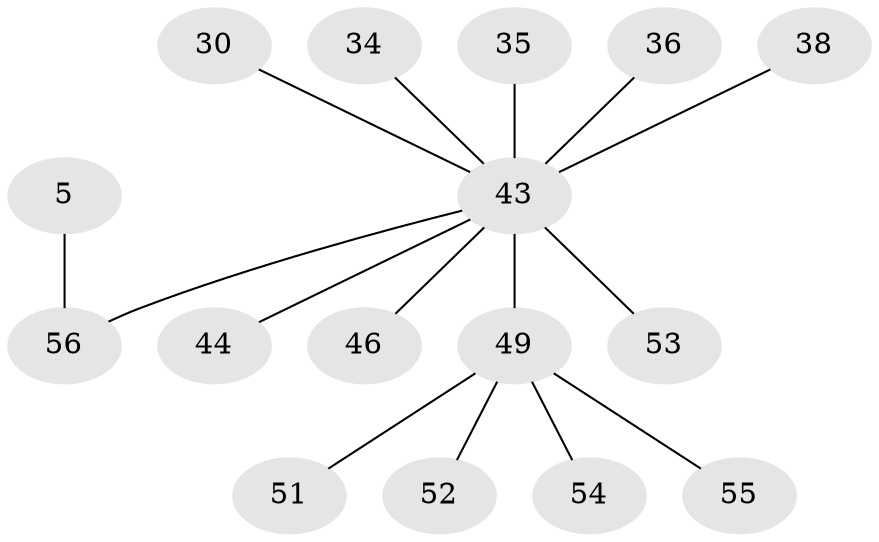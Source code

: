 // original degree distribution, {13: 0.017857142857142856, 10: 0.017857142857142856, 7: 0.017857142857142856, 5: 0.03571428571428571, 1: 0.5535714285714286, 4: 0.05357142857142857, 3: 0.10714285714285714, 2: 0.17857142857142858, 9: 0.017857142857142856}
// Generated by graph-tools (version 1.1) at 2025/51/03/04/25 21:51:06]
// undirected, 16 vertices, 15 edges
graph export_dot {
graph [start="1"]
  node [color=gray90,style=filled];
  5;
  30;
  34;
  35;
  36;
  38;
  43 [super="+17+40+28+1+33+7+26+27"];
  44 [super="+39"];
  46;
  49 [super="+15+21+41+45"];
  51;
  52;
  53 [super="+24+31+42+48"];
  54 [super="+50"];
  55 [super="+29"];
  56 [super="+23+32+47+37"];
  5 -- 56;
  30 -- 43;
  34 -- 43;
  35 -- 43;
  36 -- 43;
  38 -- 43;
  43 -- 56 [weight=4];
  43 -- 44;
  43 -- 46;
  43 -- 53 [weight=2];
  43 -- 49 [weight=6];
  49 -- 51;
  49 -- 52;
  49 -- 54;
  49 -- 55;
}

